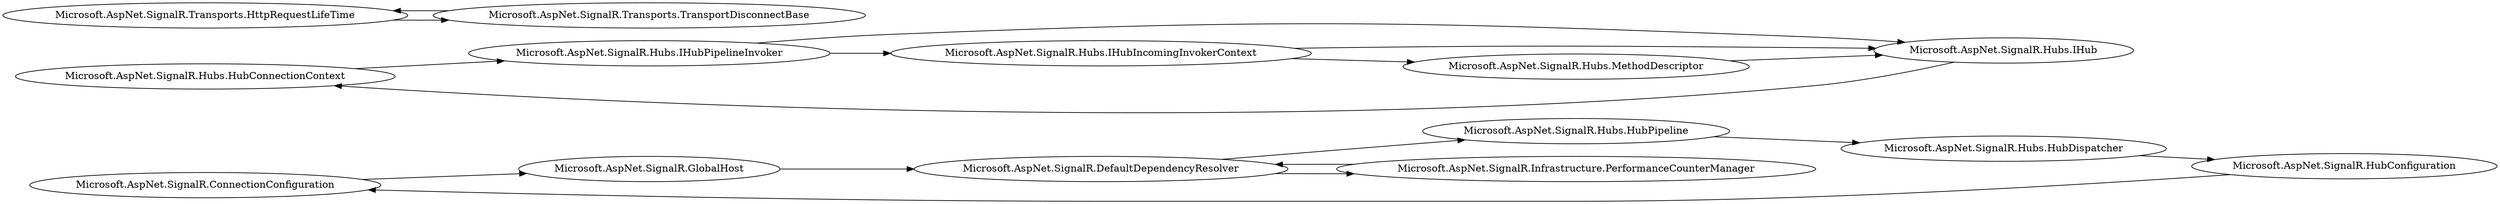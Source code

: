 digraph G {
    page="40,60"; 
    ratio=auto;
    rankdir=LR;
    fontsize=10;
   "Microsoft.AspNet.SignalR.ConnectionConfiguration" -> { rank=none; "Microsoft.AspNet.SignalR.GlobalHost" }
   "Microsoft.AspNet.SignalR.DefaultDependencyResolver" -> { rank=none; "Microsoft.AspNet.SignalR.Hubs.HubPipeline"; "Microsoft.AspNet.SignalR.Infrastructure.PerformanceCounterManager" }
   "Microsoft.AspNet.SignalR.GlobalHost" -> { rank=none; "Microsoft.AspNet.SignalR.DefaultDependencyResolver" }
   "Microsoft.AspNet.SignalR.HubConfiguration" -> { rank=none; "Microsoft.AspNet.SignalR.ConnectionConfiguration" }
   "Microsoft.AspNet.SignalR.Hubs.HubConnectionContext" -> { rank=none; "Microsoft.AspNet.SignalR.Hubs.IHubPipelineInvoker" }
   "Microsoft.AspNet.SignalR.Hubs.HubDispatcher" -> { rank=none; "Microsoft.AspNet.SignalR.HubConfiguration" }
   "Microsoft.AspNet.SignalR.Hubs.HubPipeline" -> { rank=none; "Microsoft.AspNet.SignalR.Hubs.HubDispatcher" }
   "Microsoft.AspNet.SignalR.Hubs.IHub" -> { rank=none; "Microsoft.AspNet.SignalR.Hubs.HubConnectionContext" }
   "Microsoft.AspNet.SignalR.Hubs.IHubIncomingInvokerContext" -> { rank=none; "Microsoft.AspNet.SignalR.Hubs.IHub"; "Microsoft.AspNet.SignalR.Hubs.MethodDescriptor" }
   "Microsoft.AspNet.SignalR.Hubs.IHubPipelineInvoker" -> { rank=none; "Microsoft.AspNet.SignalR.Hubs.IHub"; "Microsoft.AspNet.SignalR.Hubs.IHubIncomingInvokerContext" }
   "Microsoft.AspNet.SignalR.Hubs.MethodDescriptor" -> { rank=none; "Microsoft.AspNet.SignalR.Hubs.IHub" }
   "Microsoft.AspNet.SignalR.Infrastructure.PerformanceCounterManager" -> { rank=none; "Microsoft.AspNet.SignalR.DefaultDependencyResolver" }
   "Microsoft.AspNet.SignalR.Transports.HttpRequestLifeTime" -> { rank=none; "Microsoft.AspNet.SignalR.Transports.TransportDisconnectBase" }
   "Microsoft.AspNet.SignalR.Transports.TransportDisconnectBase" -> { rank=none; "Microsoft.AspNet.SignalR.Transports.HttpRequestLifeTime" }
   }
